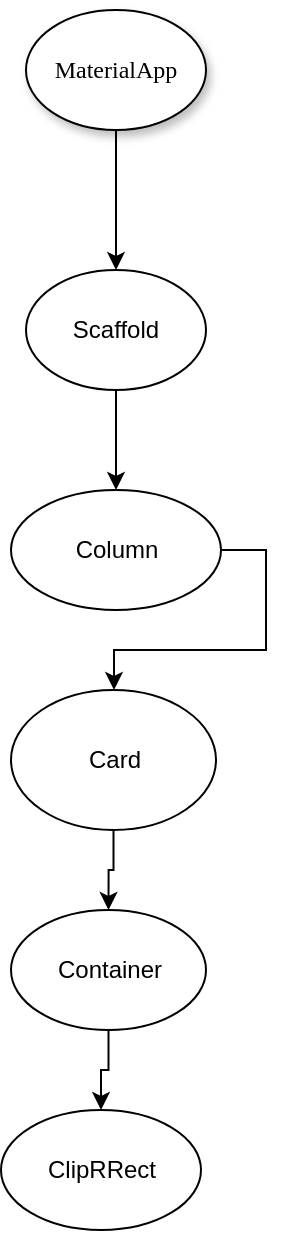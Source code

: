 <mxfile version="14.3.2" type="github">
  <diagram name="Page-1" id="42789a77-a242-8287-6e28-9cd8cfd52e62">
    <mxGraphModel dx="868" dy="484" grid="1" gridSize="10" guides="1" tooltips="1" connect="1" arrows="1" fold="1" page="1" pageScale="1" pageWidth="1100" pageHeight="850" background="#ffffff" math="0" shadow="0">
      <root>
        <mxCell id="0" />
        <mxCell id="1" parent="0" />
        <mxCell id="hsnfMFslFAVzhNeBVYDI-7" style="edgeStyle=orthogonalEdgeStyle;rounded=0;orthogonalLoop=1;jettySize=auto;html=1;entryX=0.5;entryY=0;entryDx=0;entryDy=0;" edge="1" parent="1" source="1ea317790d2ca983-1" target="hsnfMFslFAVzhNeBVYDI-1">
          <mxGeometry relative="1" as="geometry" />
        </mxCell>
        <mxCell id="1ea317790d2ca983-1" value="MaterialApp" style="ellipse;whiteSpace=wrap;html=1;rounded=0;shadow=1;comic=0;labelBackgroundColor=none;strokeWidth=1;fontFamily=Verdana;fontSize=12;align=center;" parent="1" vertex="1">
          <mxGeometry x="450" y="40" width="90" height="60" as="geometry" />
        </mxCell>
        <mxCell id="hsnfMFslFAVzhNeBVYDI-8" value="" style="edgeStyle=orthogonalEdgeStyle;rounded=0;orthogonalLoop=1;jettySize=auto;html=1;" edge="1" parent="1" source="hsnfMFslFAVzhNeBVYDI-1" target="hsnfMFslFAVzhNeBVYDI-4">
          <mxGeometry relative="1" as="geometry">
            <Array as="points">
              <mxPoint x="495" y="270" />
              <mxPoint x="495" y="270" />
            </Array>
          </mxGeometry>
        </mxCell>
        <mxCell id="hsnfMFslFAVzhNeBVYDI-1" value="Scaffold" style="ellipse;whiteSpace=wrap;html=1;" vertex="1" parent="1">
          <mxGeometry x="450" y="170" width="90" height="60" as="geometry" />
        </mxCell>
        <mxCell id="hsnfMFslFAVzhNeBVYDI-10" style="edgeStyle=orthogonalEdgeStyle;rounded=0;orthogonalLoop=1;jettySize=auto;html=1;entryX=0.5;entryY=0;entryDx=0;entryDy=0;" edge="1" parent="1" source="hsnfMFslFAVzhNeBVYDI-2" target="hsnfMFslFAVzhNeBVYDI-3">
          <mxGeometry relative="1" as="geometry" />
        </mxCell>
        <mxCell id="hsnfMFslFAVzhNeBVYDI-2" value="Card" style="ellipse;whiteSpace=wrap;html=1;" vertex="1" parent="1">
          <mxGeometry x="442.5" y="380" width="102.5" height="70" as="geometry" />
        </mxCell>
        <mxCell id="hsnfMFslFAVzhNeBVYDI-11" value="" style="edgeStyle=orthogonalEdgeStyle;rounded=0;orthogonalLoop=1;jettySize=auto;html=1;" edge="1" parent="1" source="hsnfMFslFAVzhNeBVYDI-3" target="hsnfMFslFAVzhNeBVYDI-5">
          <mxGeometry relative="1" as="geometry" />
        </mxCell>
        <mxCell id="hsnfMFslFAVzhNeBVYDI-3" value="Container" style="ellipse;whiteSpace=wrap;html=1;" vertex="1" parent="1">
          <mxGeometry x="442.5" y="490" width="97.5" height="60" as="geometry" />
        </mxCell>
        <mxCell id="hsnfMFslFAVzhNeBVYDI-9" style="edgeStyle=orthogonalEdgeStyle;rounded=0;orthogonalLoop=1;jettySize=auto;html=1;" edge="1" parent="1" source="hsnfMFslFAVzhNeBVYDI-4">
          <mxGeometry relative="1" as="geometry">
            <mxPoint x="494" y="380" as="targetPoint" />
            <Array as="points">
              <mxPoint x="570" y="310" />
              <mxPoint x="570" y="360" />
              <mxPoint x="494" y="360" />
            </Array>
          </mxGeometry>
        </mxCell>
        <mxCell id="hsnfMFslFAVzhNeBVYDI-4" value="Column" style="ellipse;whiteSpace=wrap;html=1;" vertex="1" parent="1">
          <mxGeometry x="442.5" y="280" width="105" height="60" as="geometry" />
        </mxCell>
        <mxCell id="hsnfMFslFAVzhNeBVYDI-5" value="ClipRRect" style="ellipse;whiteSpace=wrap;html=1;" vertex="1" parent="1">
          <mxGeometry x="437.5" y="590" width="100" height="60" as="geometry" />
        </mxCell>
      </root>
    </mxGraphModel>
  </diagram>
</mxfile>
